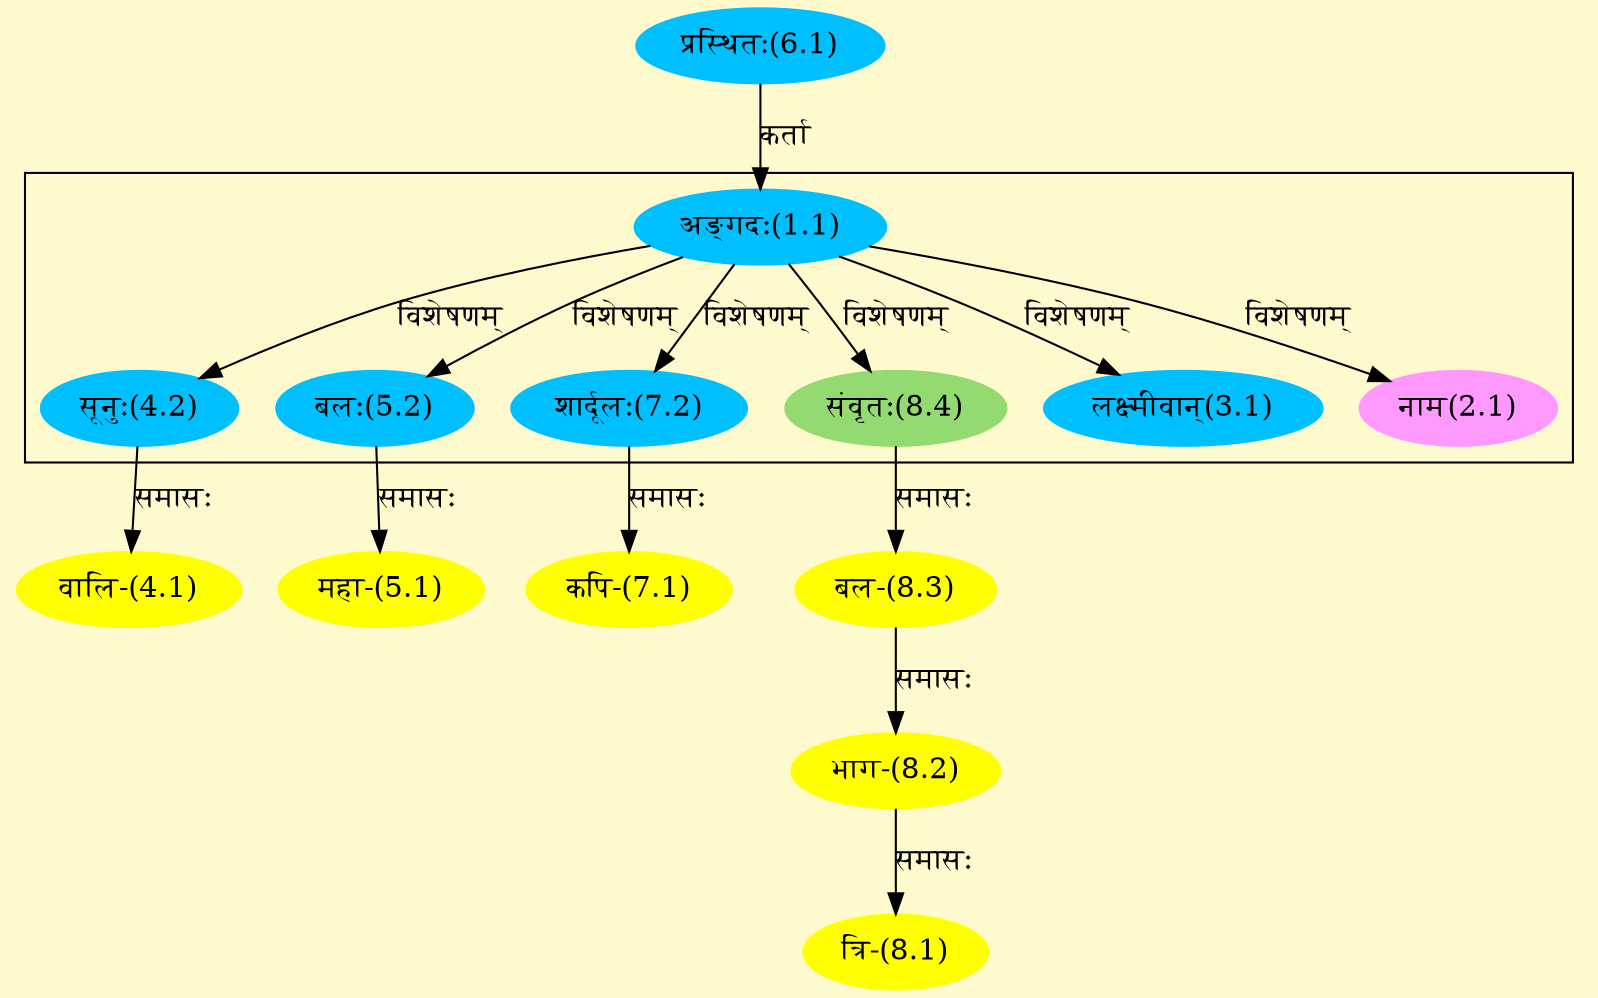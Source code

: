 digraph G{
rankdir=BT;
 compound=true;
 bgcolor="lemonchiffon1";

subgraph cluster_1{
Node2_1 [style=filled, color="#FF99FF" label = "नाम(2.1)"]
Node1_1 [style=filled, color="#00BFFF" label = "अङ्गदः(1.1)"]
Node3_1 [style=filled, color="#00BFFF" label = "लक्ष्मीवान्(3.1)"]
Node4_2 [style=filled, color="#00BFFF" label = "सूनुः(4.2)"]
Node5_2 [style=filled, color="#00BFFF" label = "बलः(5.2)"]
Node7_2 [style=filled, color="#00BFFF" label = "शार्दूलः(7.2)"]
Node8_4 [style=filled, color="#93DB70" label = "संवृतः(8.4)"]

}
Node1_1 [style=filled, color="#00BFFF" label = "अङ्गदः(1.1)"]
Node6_1 [style=filled, color="#00BFFF" label = "प्रस्थितः(6.1)"]
Node4_1 [style=filled, color="#FFFF00" label = "वालि-(4.1)"]
Node4_2 [style=filled, color="#00BFFF" label = "सूनुः(4.2)"]
Node5_1 [style=filled, color="#FFFF00" label = "महा-(5.1)"]
Node5_2 [style=filled, color="#00BFFF" label = "बलः(5.2)"]
Node7_1 [style=filled, color="#FFFF00" label = "कपि-(7.1)"]
Node7_2 [style=filled, color="#00BFFF" label = "शार्दूलः(7.2)"]
Node8_1 [style=filled, color="#FFFF00" label = "त्रि-(8.1)"]
Node8_2 [style=filled, color="#FFFF00" label = "भाग-(8.2)"]
Node8_3 [style=filled, color="#FFFF00" label = "बल-(8.3)"]
Node8_4 [style=filled, color="#93DB70" label = "संवृतः(8.4)"]
/* Start of Relations section */

Node1_1 -> Node6_1 [  label="कर्ता"  dir="back" ]
Node2_1 -> Node1_1 [  label="विशेषणम्"  dir="back" ]
Node3_1 -> Node1_1 [  label="विशेषणम्"  dir="back" ]
Node4_1 -> Node4_2 [  label="समासः"  dir="back" ]
Node4_2 -> Node1_1 [  label="विशेषणम्"  dir="back" ]
Node5_1 -> Node5_2 [  label="समासः"  dir="back" ]
Node5_2 -> Node1_1 [  label="विशेषणम्"  dir="back" ]
Node7_1 -> Node7_2 [  label="समासः"  dir="back" ]
Node7_2 -> Node1_1 [  label="विशेषणम्"  dir="back" ]
Node8_1 -> Node8_2 [  label="समासः"  dir="back" ]
Node8_2 -> Node8_3 [  label="समासः"  dir="back" ]
Node8_3 -> Node8_4 [  label="समासः"  dir="back" ]
Node8_4 -> Node1_1 [  label="विशेषणम्"  dir="back" ]
}
